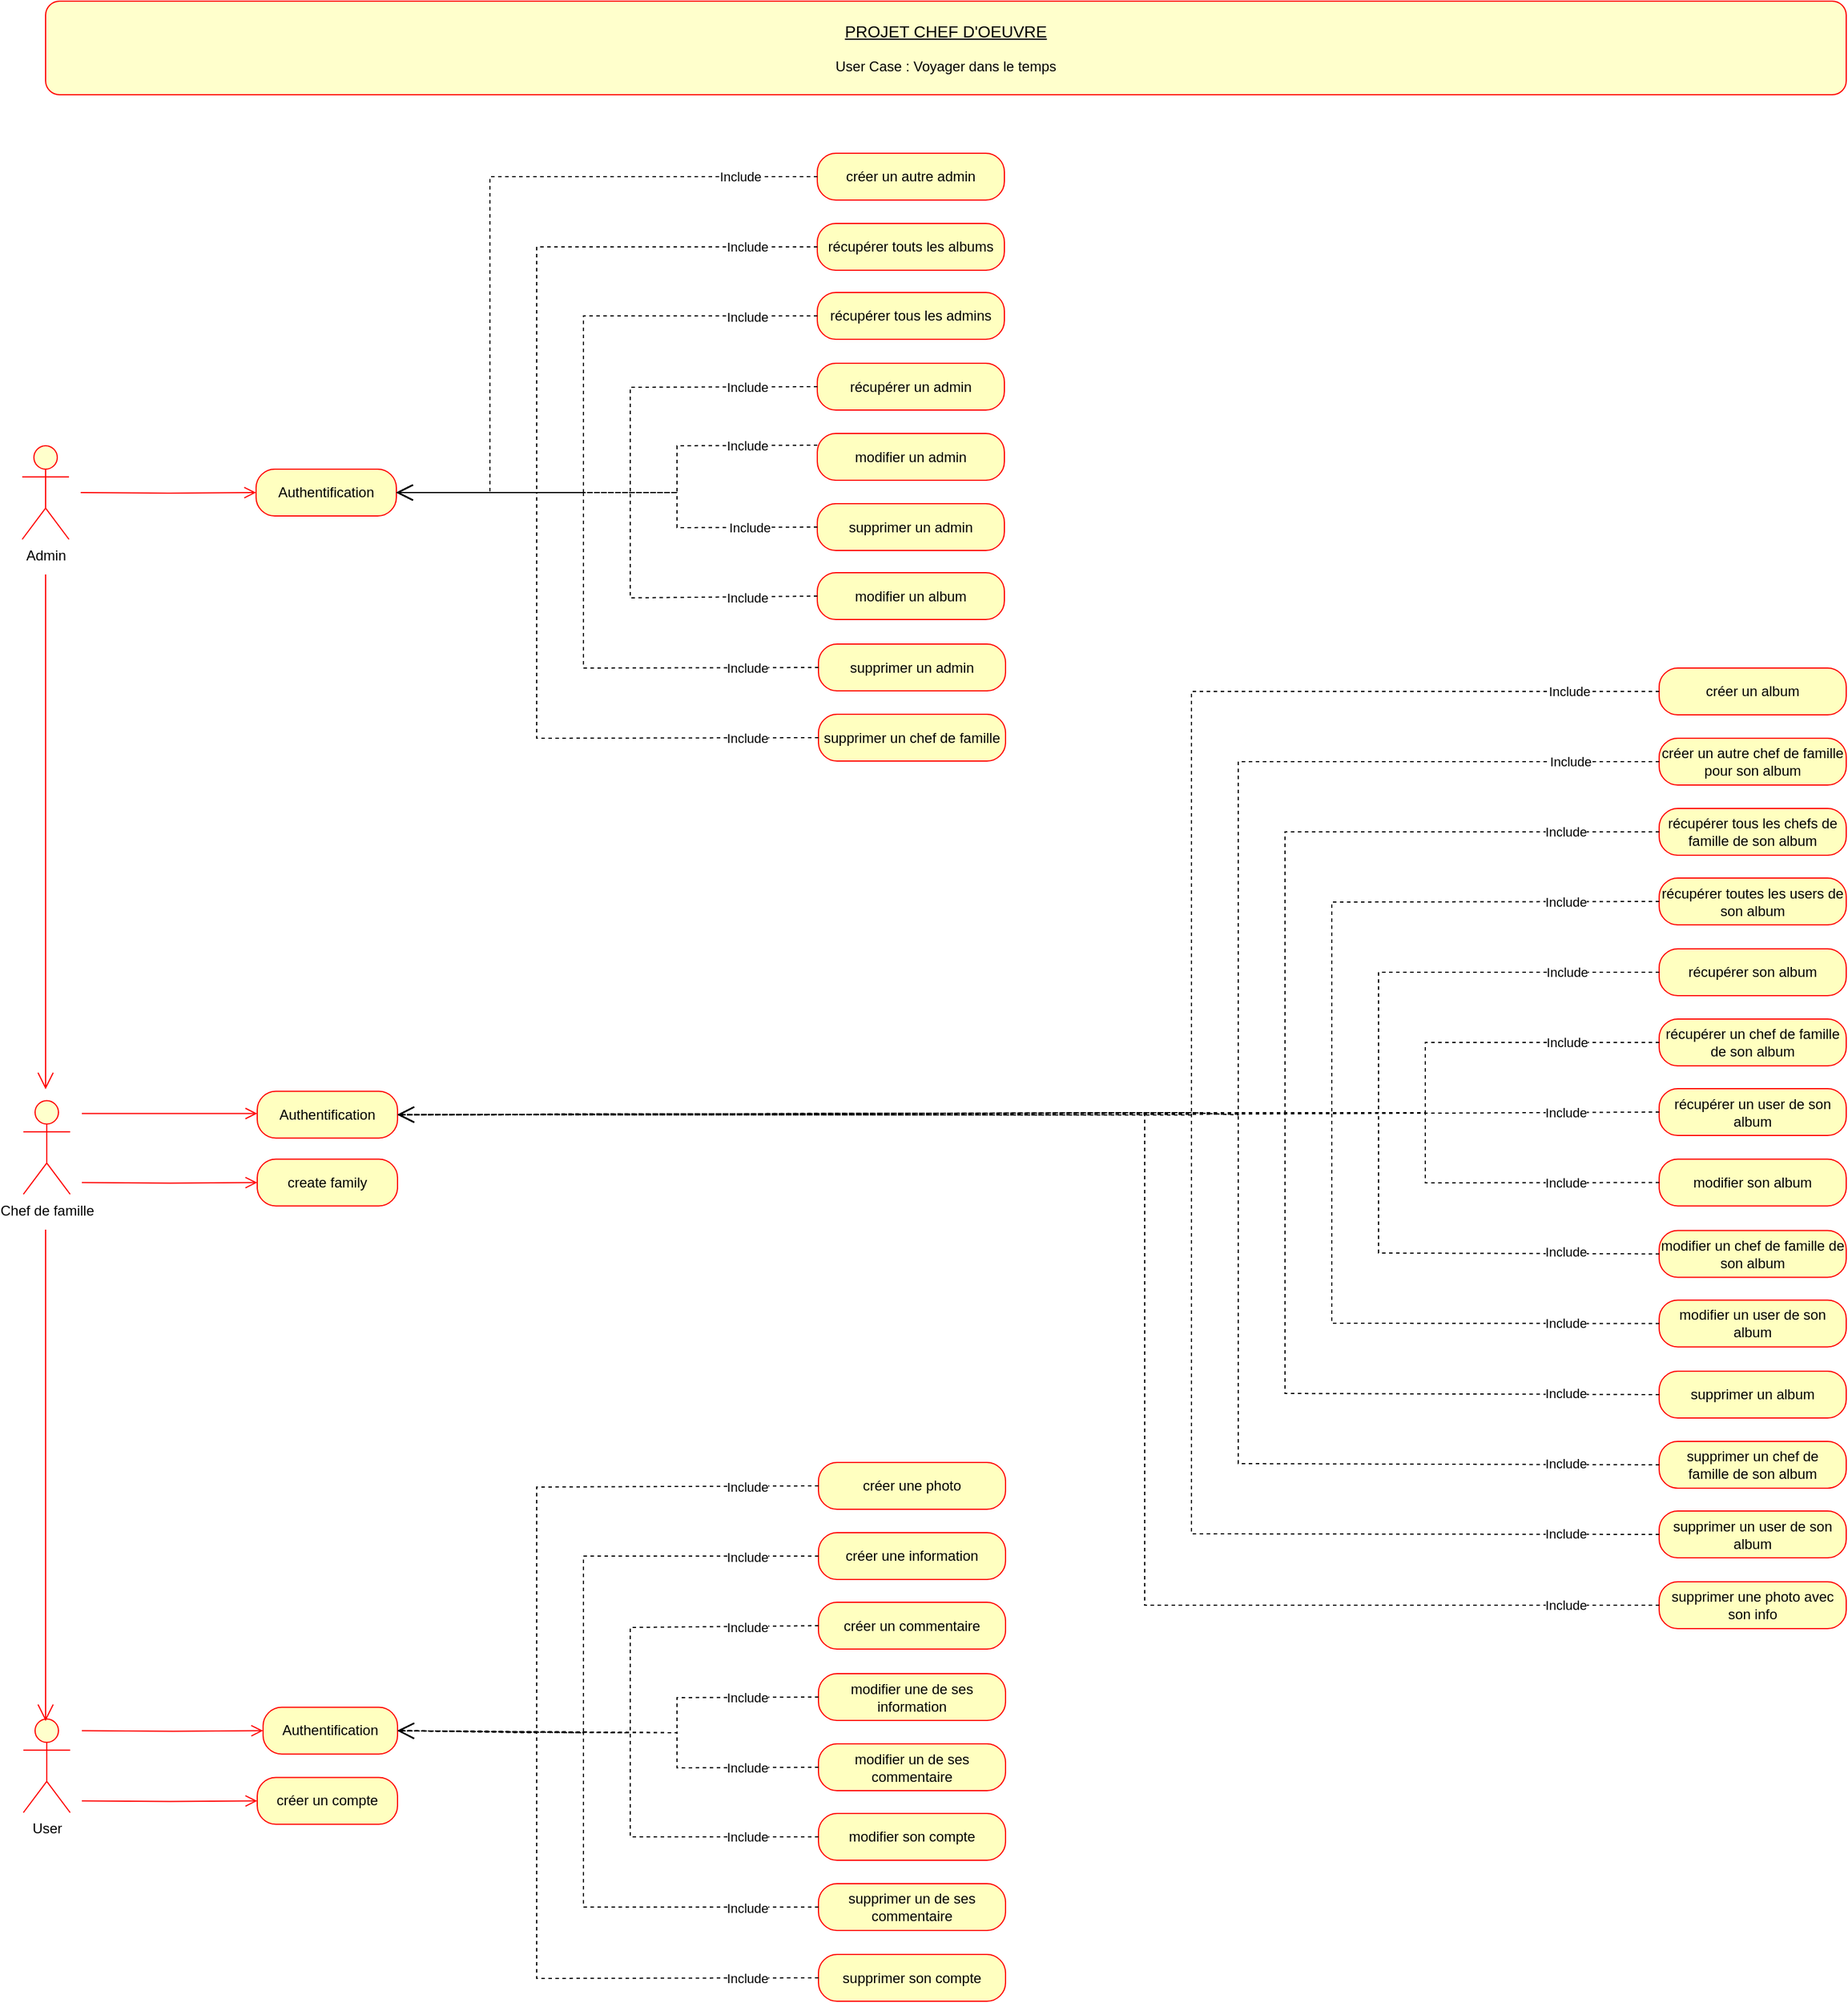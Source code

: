 <mxfile>
    <diagram id="FPg8xti8AjxyGfMuAJCn" name="Page-1">
        <mxGraphModel dx="4810" dy="2165" grid="1" gridSize="10" guides="1" tooltips="1" connect="1" arrows="1" fold="1" page="1" pageScale="1" pageWidth="850" pageHeight="1100" math="0" shadow="0">
            <root>
                <mxCell id="0"/>
                <mxCell id="1" parent="0"/>
                <mxCell id="2" value="Admin" style="shape=umlActor;verticalLabelPosition=bottom;verticalAlign=top;html=1;outlineConnect=0;strokeColor=#FF0000;fillColor=#FFFFCC;" parent="1" vertex="1">
                    <mxGeometry x="40" y="390" width="40" height="80" as="geometry"/>
                </mxCell>
                <mxCell id="3" value="Chef de famille" style="shape=umlActor;verticalLabelPosition=bottom;verticalAlign=top;html=1;outlineConnect=0;strokeColor=#FF0000;fillColor=#FFFFCC;" parent="1" vertex="1">
                    <mxGeometry x="41" y="949.75" width="40" height="80" as="geometry"/>
                </mxCell>
                <mxCell id="4" value="User" style="shape=umlActor;verticalLabelPosition=bottom;verticalAlign=top;html=1;outlineConnect=0;strokeColor=#FF0000;fillColor=#FFFFCC;" parent="1" vertex="1">
                    <mxGeometry x="41" y="1478.25" width="40" height="80" as="geometry"/>
                </mxCell>
                <mxCell id="5" value="&lt;font color=&quot;#000000&quot;&gt;&lt;u&gt;&lt;font style=&quot;font-size: 14px;&quot;&gt;PROJET CHEF D'OEUVRE&lt;br&gt;&lt;/font&gt;&lt;/u&gt;&lt;br&gt;User Case : Voyager dans le temps&lt;/font&gt;" style="rounded=1;whiteSpace=wrap;html=1;fillColor=#FFFFCC;strokeColor=#FF0000;" parent="1" vertex="1">
                    <mxGeometry x="60" y="10" width="1540" height="80" as="geometry"/>
                </mxCell>
                <mxCell id="6" value="" style="endArrow=open;endFill=1;endSize=12;html=1;rounded=0;fillColor=#FF0000;strokeColor=#FF0000;" parent="1" edge="1">
                    <mxGeometry width="160" relative="1" as="geometry">
                        <mxPoint x="60" y="500" as="sourcePoint"/>
                        <mxPoint x="60" y="940" as="targetPoint"/>
                    </mxGeometry>
                </mxCell>
                <mxCell id="7" value="" style="endArrow=open;endFill=1;endSize=12;html=1;rounded=0;fillColor=#FF0000;strokeColor=#FF0000;" parent="1" edge="1">
                    <mxGeometry width="160" relative="1" as="geometry">
                        <mxPoint x="60" y="1060" as="sourcePoint"/>
                        <mxPoint x="60" y="1480" as="targetPoint"/>
                    </mxGeometry>
                </mxCell>
                <mxCell id="8" value="Authentification" style="rounded=1;whiteSpace=wrap;html=1;arcSize=40;fontColor=#000000;fillColor=#ffffc0;strokeColor=#ff0000;" parent="1" vertex="1">
                    <mxGeometry x="240" y="410" width="120" height="40" as="geometry"/>
                </mxCell>
                <mxCell id="9" value="" style="edgeStyle=orthogonalEdgeStyle;html=1;verticalAlign=bottom;endArrow=open;endSize=8;strokeColor=#ff0000;rounded=0;entryX=0;entryY=0.5;entryDx=0;entryDy=0;" parent="1" target="8" edge="1">
                    <mxGeometry relative="1" as="geometry">
                        <mxPoint x="160" y="510" as="targetPoint"/>
                        <mxPoint x="90" y="430" as="sourcePoint"/>
                    </mxGeometry>
                </mxCell>
                <mxCell id="10" value="Authentification" style="rounded=1;whiteSpace=wrap;html=1;arcSize=40;fontColor=#000000;fillColor=#ffffc0;strokeColor=#ff0000;" parent="1" vertex="1">
                    <mxGeometry x="241" y="941.75" width="120" height="40" as="geometry"/>
                </mxCell>
                <mxCell id="11" value="" style="edgeStyle=orthogonalEdgeStyle;html=1;verticalAlign=bottom;endArrow=open;endSize=8;strokeColor=#ff0000;rounded=0;entryX=0;entryY=0.5;entryDx=0;entryDy=0;" parent="1" edge="1">
                    <mxGeometry relative="1" as="geometry">
                        <mxPoint x="241" y="960.75" as="targetPoint"/>
                        <mxPoint x="91" y="960.75" as="sourcePoint"/>
                    </mxGeometry>
                </mxCell>
                <mxCell id="12" value="Authentification" style="rounded=1;whiteSpace=wrap;html=1;arcSize=40;fontColor=#000000;fillColor=#ffffc0;strokeColor=#ff0000;" parent="1" vertex="1">
                    <mxGeometry x="246" y="1468.25" width="115" height="40" as="geometry"/>
                </mxCell>
                <mxCell id="13" value="" style="edgeStyle=orthogonalEdgeStyle;html=1;verticalAlign=bottom;endArrow=open;endSize=8;strokeColor=#ff0000;rounded=0;entryX=0;entryY=0.5;entryDx=0;entryDy=0;" parent="1" target="12" edge="1">
                    <mxGeometry relative="1" as="geometry">
                        <mxPoint x="161" y="1568.25" as="targetPoint"/>
                        <mxPoint x="91" y="1488.25" as="sourcePoint"/>
                    </mxGeometry>
                </mxCell>
                <mxCell id="14" value="create family" style="rounded=1;whiteSpace=wrap;html=1;arcSize=40;fontColor=#000000;fillColor=#ffffc0;strokeColor=#ff0000;" parent="1" vertex="1">
                    <mxGeometry x="241" y="999.75" width="120" height="40" as="geometry"/>
                </mxCell>
                <mxCell id="15" value="" style="edgeStyle=orthogonalEdgeStyle;html=1;verticalAlign=bottom;endArrow=open;endSize=8;strokeColor=#ff0000;rounded=0;entryX=0;entryY=0.5;entryDx=0;entryDy=0;" parent="1" target="14" edge="1">
                    <mxGeometry relative="1" as="geometry">
                        <mxPoint x="161" y="1099.75" as="targetPoint"/>
                        <mxPoint x="91" y="1019.75" as="sourcePoint"/>
                    </mxGeometry>
                </mxCell>
                <mxCell id="16" value="créer un compte" style="rounded=1;whiteSpace=wrap;html=1;arcSize=40;fontColor=#000000;fillColor=#ffffc0;strokeColor=#ff0000;" parent="1" vertex="1">
                    <mxGeometry x="241" y="1528.25" width="120" height="40" as="geometry"/>
                </mxCell>
                <mxCell id="17" value="" style="edgeStyle=orthogonalEdgeStyle;html=1;verticalAlign=bottom;endArrow=open;endSize=8;strokeColor=#ff0000;rounded=0;entryX=0;entryY=0.5;entryDx=0;entryDy=0;" parent="1" target="16" edge="1">
                    <mxGeometry relative="1" as="geometry">
                        <mxPoint x="161" y="1628.25" as="targetPoint"/>
                        <mxPoint x="91" y="1548.25" as="sourcePoint"/>
                    </mxGeometry>
                </mxCell>
                <mxCell id="18" value="récupérer touts les albums" style="rounded=1;whiteSpace=wrap;html=1;arcSize=40;fontColor=#000000;fillColor=#ffffc0;strokeColor=#ff0000;" parent="1" vertex="1">
                    <mxGeometry x="720" y="200" width="160" height="40" as="geometry"/>
                </mxCell>
                <mxCell id="19" value="récupérer tous les chefs de famille de son album" style="rounded=1;whiteSpace=wrap;html=1;arcSize=40;fontColor=#000000;fillColor=#ffffc0;strokeColor=#ff0000;" parent="1" vertex="1">
                    <mxGeometry x="1440" y="700" width="160" height="40" as="geometry"/>
                </mxCell>
                <mxCell id="20" value="modifier un chef de famille de son album" style="rounded=1;whiteSpace=wrap;html=1;arcSize=40;fontColor=#000000;fillColor=#ffffc0;strokeColor=#ff0000;" parent="1" vertex="1">
                    <mxGeometry x="1440" y="1060.75" width="160" height="40" as="geometry"/>
                </mxCell>
                <mxCell id="21" value="modifier un album" style="rounded=1;whiteSpace=wrap;html=1;arcSize=40;fontColor=#000000;fillColor=#ffffc0;strokeColor=#ff0000;" parent="1" vertex="1">
                    <mxGeometry x="720" y="498.5" width="160" height="40" as="geometry"/>
                </mxCell>
                <mxCell id="22" value="supprimer une photo avec son info" style="rounded=1;whiteSpace=wrap;html=1;arcSize=40;fontColor=#000000;fillColor=#ffffc0;strokeColor=#ff0000;" parent="1" vertex="1">
                    <mxGeometry x="1440" y="1361" width="160" height="40" as="geometry"/>
                </mxCell>
                <mxCell id="23" value="modifier son album" style="rounded=1;whiteSpace=wrap;html=1;arcSize=40;fontColor=#000000;fillColor=#ffffc0;strokeColor=#ff0000;" parent="1" vertex="1">
                    <mxGeometry x="1440" y="999.75" width="160" height="40" as="geometry"/>
                </mxCell>
                <mxCell id="24" value="créer un album" style="rounded=1;whiteSpace=wrap;html=1;arcSize=40;fontColor=#000000;fillColor=#ffffc0;strokeColor=#ff0000;" parent="1" vertex="1">
                    <mxGeometry x="1440" y="580" width="160" height="40" as="geometry"/>
                </mxCell>
                <mxCell id="25" value="modifier une de ses information" style="rounded=1;whiteSpace=wrap;html=1;arcSize=40;fontColor=#000000;fillColor=#ffffc0;strokeColor=#ff0000;" parent="1" vertex="1">
                    <mxGeometry x="721" y="1439.5" width="160" height="40" as="geometry"/>
                </mxCell>
                <mxCell id="26" value="supprimer un chef de famille&amp;nbsp;de son album" style="rounded=1;whiteSpace=wrap;html=1;arcSize=40;fontColor=#000000;fillColor=#ffffc0;strokeColor=#ff0000;" parent="1" vertex="1">
                    <mxGeometry x="1440" y="1241" width="160" height="40" as="geometry"/>
                </mxCell>
                <mxCell id="27" value="créer un autre chef de famille pour son album" style="rounded=1;whiteSpace=wrap;html=1;arcSize=40;fontColor=#000000;fillColor=#ffffc0;strokeColor=#ff0000;" parent="1" vertex="1">
                    <mxGeometry x="1440" y="640" width="160" height="40" as="geometry"/>
                </mxCell>
                <mxCell id="28" value="créer une photo" style="rounded=1;whiteSpace=wrap;html=1;arcSize=40;fontColor=#000000;fillColor=#ffffc0;strokeColor=#ff0000;" parent="1" vertex="1">
                    <mxGeometry x="721" y="1259" width="160" height="40" as="geometry"/>
                </mxCell>
                <mxCell id="29" value="créer une information" style="rounded=1;whiteSpace=wrap;html=1;arcSize=40;fontColor=#000000;fillColor=#ffffc0;strokeColor=#ff0000;" parent="1" vertex="1">
                    <mxGeometry x="721" y="1319" width="160" height="40" as="geometry"/>
                </mxCell>
                <mxCell id="30" value="créer un commentaire" style="rounded=1;whiteSpace=wrap;html=1;arcSize=40;fontColor=#000000;fillColor=#ffffc0;strokeColor=#ff0000;" parent="1" vertex="1">
                    <mxGeometry x="721" y="1378.5" width="160" height="40" as="geometry"/>
                </mxCell>
                <mxCell id="31" value="modifier un de ses commentaire" style="rounded=1;whiteSpace=wrap;html=1;arcSize=40;fontColor=#000000;fillColor=#ffffc0;strokeColor=#ff0000;" parent="1" vertex="1">
                    <mxGeometry x="721" y="1499.5" width="160" height="40" as="geometry"/>
                </mxCell>
                <mxCell id="32" value="modifier son compte" style="rounded=1;whiteSpace=wrap;html=1;arcSize=40;fontColor=#000000;fillColor=#ffffc0;strokeColor=#ff0000;" parent="1" vertex="1">
                    <mxGeometry x="721" y="1559" width="160" height="40" as="geometry"/>
                </mxCell>
                <mxCell id="33" value="supprimer un de ses commentaire" style="rounded=1;whiteSpace=wrap;html=1;arcSize=40;fontColor=#000000;fillColor=#ffffc0;strokeColor=#ff0000;" parent="1" vertex="1">
                    <mxGeometry x="721" y="1619" width="160" height="40" as="geometry"/>
                </mxCell>
                <mxCell id="34" value="supprimer son compte" style="rounded=1;whiteSpace=wrap;html=1;arcSize=40;fontColor=#000000;fillColor=#ffffc0;strokeColor=#ff0000;" parent="1" vertex="1">
                    <mxGeometry x="721" y="1679.5" width="160" height="40" as="geometry"/>
                </mxCell>
                <mxCell id="35" value="supprimer un chef de famille" style="rounded=1;whiteSpace=wrap;html=1;arcSize=40;fontColor=#000000;fillColor=#ffffc0;strokeColor=#ff0000;" parent="1" vertex="1">
                    <mxGeometry x="721" y="619.5" width="160" height="40" as="geometry"/>
                </mxCell>
                <mxCell id="36" value="créer un autre admin" style="rounded=1;whiteSpace=wrap;html=1;arcSize=40;fontColor=#000000;fillColor=#ffffc0;strokeColor=#ff0000;" parent="1" vertex="1">
                    <mxGeometry x="720" y="140" width="160" height="40" as="geometry"/>
                </mxCell>
                <mxCell id="37" value="supprimer un album" style="rounded=1;whiteSpace=wrap;html=1;arcSize=40;fontColor=#000000;fillColor=#ffffc0;strokeColor=#ff0000;" parent="1" vertex="1">
                    <mxGeometry x="1440" y="1181" width="160" height="40" as="geometry"/>
                </mxCell>
                <mxCell id="38" style="edgeStyle=orthogonalEdgeStyle;rounded=0;orthogonalLoop=1;jettySize=auto;html=1;exitX=0.5;exitY=1;exitDx=0;exitDy=0;" parent="1" source="5" target="5" edge="1">
                    <mxGeometry relative="1" as="geometry"/>
                </mxCell>
                <mxCell id="39" value="supprimer un admin" style="rounded=1;whiteSpace=wrap;html=1;arcSize=40;fontColor=#000000;fillColor=#ffffc0;strokeColor=#ff0000;" parent="1" vertex="1">
                    <mxGeometry x="721" y="559.5" width="160" height="40" as="geometry"/>
                </mxCell>
                <mxCell id="40" value="modifier un admin" style="rounded=1;whiteSpace=wrap;html=1;arcSize=40;fontColor=#000000;fillColor=#ffffc0;strokeColor=#ff0000;" parent="1" vertex="1">
                    <mxGeometry x="720" y="379.5" width="160" height="40" as="geometry"/>
                </mxCell>
                <mxCell id="41" value="récupérer tous les admins" style="rounded=1;whiteSpace=wrap;html=1;arcSize=40;fontColor=#000000;fillColor=#ffffc0;strokeColor=#ff0000;" parent="1" vertex="1">
                    <mxGeometry x="720" y="259" width="160" height="40" as="geometry"/>
                </mxCell>
                <mxCell id="42" value="récupérer un admin" style="rounded=1;whiteSpace=wrap;html=1;arcSize=40;fontColor=#000000;fillColor=#ffffc0;strokeColor=#ff0000;" parent="1" vertex="1">
                    <mxGeometry x="720" y="319.5" width="160" height="40" as="geometry"/>
                </mxCell>
                <mxCell id="43" value="récupérer son album" style="rounded=1;whiteSpace=wrap;html=1;arcSize=40;fontColor=#000000;fillColor=#ffffc0;strokeColor=#ff0000;" parent="1" vertex="1">
                    <mxGeometry x="1440" y="820" width="160" height="40" as="geometry"/>
                </mxCell>
                <mxCell id="44" value="récupérer un chef de famille de son album" style="rounded=1;whiteSpace=wrap;html=1;arcSize=40;fontColor=#000000;fillColor=#ffffc0;strokeColor=#ff0000;" parent="1" vertex="1">
                    <mxGeometry x="1440" y="880" width="160" height="40" as="geometry"/>
                </mxCell>
                <mxCell id="45" value="récupérer toutes les users de son album" style="rounded=1;whiteSpace=wrap;html=1;arcSize=40;fontColor=#000000;fillColor=#ffffc0;strokeColor=#ff0000;" parent="1" vertex="1">
                    <mxGeometry x="1440" y="759.5" width="160" height="40" as="geometry"/>
                </mxCell>
                <mxCell id="46" value="modifier un user&amp;nbsp;de son album" style="rounded=1;whiteSpace=wrap;html=1;arcSize=40;fontColor=#000000;fillColor=#ffffc0;strokeColor=#ff0000;" parent="1" vertex="1">
                    <mxGeometry x="1440" y="1120.25" width="160" height="40" as="geometry"/>
                </mxCell>
                <mxCell id="47" value="supprimer un user&amp;nbsp;de son album" style="rounded=1;whiteSpace=wrap;html=1;arcSize=40;fontColor=#000000;fillColor=#ffffc0;strokeColor=#ff0000;" parent="1" vertex="1">
                    <mxGeometry x="1440" y="1300.5" width="160" height="40" as="geometry"/>
                </mxCell>
                <mxCell id="48" value="récupérer un user de son album" style="rounded=1;whiteSpace=wrap;html=1;arcSize=40;fontColor=#000000;fillColor=#ffffc0;strokeColor=#ff0000;" parent="1" vertex="1">
                    <mxGeometry x="1440" y="939.5" width="160" height="40" as="geometry"/>
                </mxCell>
                <mxCell id="49" value="supprimer un admin" style="rounded=1;whiteSpace=wrap;html=1;arcSize=40;fontColor=#000000;fillColor=#ffffc0;strokeColor=#ff0000;" parent="1" vertex="1">
                    <mxGeometry x="720" y="439.5" width="160" height="40" as="geometry"/>
                </mxCell>
                <mxCell id="50" value="Include" style="endArrow=open;endSize=12;dashed=1;html=1;rounded=0;exitX=0;exitY=0.5;exitDx=0;exitDy=0;entryX=1;entryY=0.5;entryDx=0;entryDy=0;" parent="1" source="48" target="10" edge="1">
                    <mxGeometry x="-0.852" width="160" relative="1" as="geometry">
                        <mxPoint x="1130" y="1150" as="sourcePoint"/>
                        <mxPoint x="1290" y="1150" as="targetPoint"/>
                        <Array as="points">
                            <mxPoint x="910" y="962"/>
                        </Array>
                        <mxPoint as="offset"/>
                    </mxGeometry>
                </mxCell>
                <mxCell id="51" value="Include" style="endArrow=open;endSize=12;dashed=1;html=1;rounded=0;exitX=0;exitY=0.5;exitDx=0;exitDy=0;entryX=1;entryY=0.5;entryDx=0;entryDy=0;" parent="1" source="23" target="10" edge="1">
                    <mxGeometry x="-0.859" width="160" relative="1" as="geometry">
                        <mxPoint x="1450" y="970" as="sourcePoint"/>
                        <mxPoint x="371" y="972" as="targetPoint"/>
                        <Array as="points">
                            <mxPoint x="1240" y="1020"/>
                            <mxPoint x="1240" y="960"/>
                        </Array>
                        <mxPoint as="offset"/>
                    </mxGeometry>
                </mxCell>
                <mxCell id="52" value="Include" style="endArrow=open;endSize=12;dashed=1;html=1;rounded=0;exitX=0;exitY=0.5;exitDx=0;exitDy=0;entryX=1;entryY=0.5;entryDx=0;entryDy=0;" parent="1" source="20" target="10" edge="1">
                    <mxGeometry x="-0.866" y="-1" width="160" relative="1" as="geometry">
                        <mxPoint x="1450" y="1030" as="sourcePoint"/>
                        <mxPoint x="371" y="972" as="targetPoint"/>
                        <Array as="points">
                            <mxPoint x="1200" y="1080"/>
                            <mxPoint x="1200" y="960"/>
                        </Array>
                        <mxPoint as="offset"/>
                    </mxGeometry>
                </mxCell>
                <mxCell id="53" value="Include" style="endArrow=open;endSize=12;dashed=1;html=1;rounded=0;exitX=0;exitY=0.5;exitDx=0;exitDy=0;entryX=1;entryY=0.5;entryDx=0;entryDy=0;" parent="1" source="46" target="10" edge="1">
                    <mxGeometry x="-0.873" width="160" relative="1" as="geometry">
                        <mxPoint x="1460" y="1040" as="sourcePoint"/>
                        <mxPoint x="381" y="982" as="targetPoint"/>
                        <Array as="points">
                            <mxPoint x="1160" y="1140"/>
                            <mxPoint x="1160" y="960"/>
                        </Array>
                        <mxPoint as="offset"/>
                    </mxGeometry>
                </mxCell>
                <mxCell id="54" value="Include" style="endArrow=open;endSize=12;dashed=1;html=1;rounded=0;exitX=0;exitY=0.5;exitDx=0;exitDy=0;entryX=1;entryY=0.5;entryDx=0;entryDy=0;" parent="1" source="37" target="10" edge="1">
                    <mxGeometry x="-0.879" y="-1" width="160" relative="1" as="geometry">
                        <mxPoint x="1470" y="1050" as="sourcePoint"/>
                        <mxPoint x="391" y="992" as="targetPoint"/>
                        <Array as="points">
                            <mxPoint x="1120" y="1200"/>
                            <mxPoint x="1120" y="960"/>
                        </Array>
                        <mxPoint as="offset"/>
                    </mxGeometry>
                </mxCell>
                <mxCell id="55" value="Include" style="endArrow=open;endSize=12;dashed=1;html=1;rounded=0;entryX=1;entryY=0.5;entryDx=0;entryDy=0;exitX=0;exitY=0.5;exitDx=0;exitDy=0;" parent="1" source="26" target="10" edge="1">
                    <mxGeometry x="-0.884" y="-1" width="160" relative="1" as="geometry">
                        <mxPoint x="1420" y="1240" as="sourcePoint"/>
                        <mxPoint x="401" y="1204" as="targetPoint"/>
                        <Array as="points">
                            <mxPoint x="1080" y="1260"/>
                            <mxPoint x="1080" y="960"/>
                        </Array>
                        <mxPoint as="offset"/>
                    </mxGeometry>
                </mxCell>
                <mxCell id="56" value="Include" style="endArrow=open;endSize=12;dashed=1;html=1;rounded=0;entryX=1;entryY=0.5;entryDx=0;entryDy=0;exitX=0;exitY=0.5;exitDx=0;exitDy=0;" parent="1" source="47" target="10" edge="1">
                    <mxGeometry x="-0.889" width="160" relative="1" as="geometry">
                        <mxPoint x="1450" y="1271" as="sourcePoint"/>
                        <mxPoint x="371" y="972" as="targetPoint"/>
                        <Array as="points">
                            <mxPoint x="1040" y="1320"/>
                            <mxPoint x="1040" y="960"/>
                        </Array>
                        <mxPoint as="offset"/>
                    </mxGeometry>
                </mxCell>
                <mxCell id="57" value="Include" style="endArrow=open;endSize=12;dashed=1;html=1;rounded=0;entryX=1;entryY=0.5;entryDx=0;entryDy=0;exitX=0;exitY=0.5;exitDx=0;exitDy=0;" parent="1" source="22" target="10" edge="1">
                    <mxGeometry x="-0.893" width="160" relative="1" as="geometry">
                        <mxPoint x="1460" y="1281" as="sourcePoint"/>
                        <mxPoint x="381" y="982" as="targetPoint"/>
                        <Array as="points">
                            <mxPoint x="1000" y="1381"/>
                            <mxPoint x="1000" y="960"/>
                        </Array>
                        <mxPoint as="offset"/>
                    </mxGeometry>
                </mxCell>
                <mxCell id="58" value="Include" style="endArrow=open;endSize=12;dashed=1;html=1;rounded=0;exitX=0;exitY=0.5;exitDx=0;exitDy=0;entryX=1;entryY=0.5;entryDx=0;entryDy=0;" parent="1" source="44" target="10" edge="1">
                    <mxGeometry x="-0.86" width="160" relative="1" as="geometry">
                        <mxPoint x="1450" y="970" as="sourcePoint"/>
                        <mxPoint x="371" y="972" as="targetPoint"/>
                        <Array as="points">
                            <mxPoint x="1240" y="900"/>
                            <mxPoint x="1240" y="960"/>
                        </Array>
                        <mxPoint as="offset"/>
                    </mxGeometry>
                </mxCell>
                <mxCell id="59" value="Include" style="endArrow=open;endSize=12;dashed=1;html=1;rounded=0;exitX=0;exitY=0.5;exitDx=0;exitDy=0;entryX=1;entryY=0.5;entryDx=0;entryDy=0;" parent="1" source="43" target="10" edge="1">
                    <mxGeometry x="-0.867" width="160" relative="1" as="geometry">
                        <mxPoint x="1450" y="856" as="sourcePoint"/>
                        <mxPoint x="371" y="918" as="targetPoint"/>
                        <Array as="points">
                            <mxPoint x="1200" y="840"/>
                            <mxPoint x="1200" y="960"/>
                        </Array>
                        <mxPoint as="offset"/>
                    </mxGeometry>
                </mxCell>
                <mxCell id="60" value="Include" style="endArrow=open;endSize=12;dashed=1;html=1;rounded=0;exitX=0;exitY=0.5;exitDx=0;exitDy=0;entryX=1;entryY=0.5;entryDx=0;entryDy=0;" parent="1" source="45" target="10" edge="1">
                    <mxGeometry x="-0.873" width="160" relative="1" as="geometry">
                        <mxPoint x="1450" y="850" as="sourcePoint"/>
                        <mxPoint x="371" y="972" as="targetPoint"/>
                        <Array as="points">
                            <mxPoint x="1160" y="780"/>
                            <mxPoint x="1160" y="960"/>
                        </Array>
                        <mxPoint as="offset"/>
                    </mxGeometry>
                </mxCell>
                <mxCell id="61" value="Include" style="endArrow=open;endSize=12;dashed=1;html=1;rounded=0;exitX=0;exitY=0.5;exitDx=0;exitDy=0;entryX=1;entryY=0.5;entryDx=0;entryDy=0;" parent="1" source="19" target="10" edge="1">
                    <mxGeometry x="-0.879" width="160" relative="1" as="geometry">
                        <mxPoint x="1460" y="860" as="sourcePoint"/>
                        <mxPoint x="381" y="982" as="targetPoint"/>
                        <Array as="points">
                            <mxPoint x="1120" y="720"/>
                            <mxPoint x="1120" y="960"/>
                        </Array>
                        <mxPoint as="offset"/>
                    </mxGeometry>
                </mxCell>
                <mxCell id="63" value="Include" style="endArrow=open;endSize=12;dashed=1;html=1;rounded=0;exitX=0;exitY=0.5;exitDx=0;exitDy=0;entryX=1;entryY=0.5;entryDx=0;entryDy=0;" parent="1" source="27" target="10" edge="1">
                    <mxGeometry x="-0.889" width="160" relative="1" as="geometry">
                        <mxPoint x="1450" y="670" as="sourcePoint"/>
                        <mxPoint x="371" y="972" as="targetPoint"/>
                        <Array as="points">
                            <mxPoint x="1080" y="660"/>
                            <mxPoint x="1080" y="962"/>
                            <mxPoint x="1040" y="960"/>
                        </Array>
                        <mxPoint as="offset"/>
                    </mxGeometry>
                </mxCell>
                <mxCell id="64" value="Include" style="endArrow=open;endSize=12;dashed=1;html=1;rounded=0;exitX=0;exitY=0.5;exitDx=0;exitDy=0;entryX=1;entryY=0.5;entryDx=0;entryDy=0;" parent="1" source="24" target="10" edge="1">
                    <mxGeometry x="-0.893" width="160" relative="1" as="geometry">
                        <mxPoint x="1460" y="680" as="sourcePoint"/>
                        <mxPoint x="410" y="900" as="targetPoint"/>
                        <Array as="points">
                            <mxPoint x="1040" y="600"/>
                            <mxPoint x="1040" y="962"/>
                        </Array>
                        <mxPoint as="offset"/>
                    </mxGeometry>
                </mxCell>
                <mxCell id="65" value="Include" style="endArrow=open;endSize=12;dashed=1;html=1;rounded=0;exitX=0;exitY=0.25;exitDx=0;exitDy=0;entryX=1;entryY=0.5;entryDx=0;entryDy=0;" parent="1" source="40" target="8" edge="1">
                    <mxGeometry x="-0.7" width="160" relative="1" as="geometry">
                        <mxPoint x="1450" y="970" as="sourcePoint"/>
                        <mxPoint x="371" y="972" as="targetPoint"/>
                        <Array as="points">
                            <mxPoint x="600" y="390"/>
                            <mxPoint x="600" y="430"/>
                        </Array>
                        <mxPoint as="offset"/>
                    </mxGeometry>
                </mxCell>
                <mxCell id="66" value="Include" style="endArrow=open;endSize=12;dashed=1;html=1;rounded=0;exitX=0;exitY=0.5;exitDx=0;exitDy=0;" parent="1" source="42" edge="1">
                    <mxGeometry x="-0.733" width="160" relative="1" as="geometry">
                        <mxPoint x="730" y="400" as="sourcePoint"/>
                        <mxPoint x="360" y="430" as="targetPoint"/>
                        <Array as="points">
                            <mxPoint x="560" y="340"/>
                            <mxPoint x="560" y="430"/>
                        </Array>
                        <mxPoint as="offset"/>
                    </mxGeometry>
                </mxCell>
                <mxCell id="67" value="Include" style="endArrow=open;endSize=12;dashed=1;html=1;rounded=0;exitX=0;exitY=0.5;exitDx=0;exitDy=0;entryX=1;entryY=0.5;entryDx=0;entryDy=0;" parent="1" source="41" target="8" edge="1">
                    <mxGeometry x="-0.765" y="1" width="160" relative="1" as="geometry">
                        <mxPoint x="730" y="350" as="sourcePoint"/>
                        <mxPoint x="370" y="440" as="targetPoint"/>
                        <Array as="points">
                            <mxPoint x="520" y="279"/>
                            <mxPoint x="520" y="430"/>
                        </Array>
                        <mxPoint as="offset"/>
                    </mxGeometry>
                </mxCell>
                <mxCell id="68" value="Include" style="endArrow=open;endSize=12;dashed=1;html=1;rounded=0;exitX=0;exitY=0.5;exitDx=0;exitDy=0;entryX=1;entryY=0.5;entryDx=0;entryDy=0;" parent="1" source="36" target="8" edge="1">
                    <mxGeometry x="-0.789" width="160" relative="1" as="geometry">
                        <mxPoint x="730" y="289" as="sourcePoint"/>
                        <mxPoint x="370" y="460" as="targetPoint"/>
                        <Array as="points">
                            <mxPoint x="440" y="160"/>
                            <mxPoint x="440" y="430"/>
                        </Array>
                        <mxPoint as="offset"/>
                    </mxGeometry>
                </mxCell>
                <mxCell id="69" value="Include" style="endArrow=open;endSize=12;dashed=1;html=1;rounded=0;exitX=0;exitY=0.5;exitDx=0;exitDy=0;entryX=1;entryY=0.5;entryDx=0;entryDy=0;" parent="1" source="49" target="8" edge="1">
                    <mxGeometry x="-0.7" width="160" relative="1" as="geometry">
                        <mxPoint x="730" y="400" as="sourcePoint"/>
                        <mxPoint x="370" y="440" as="targetPoint"/>
                        <Array as="points">
                            <mxPoint x="600" y="460"/>
                            <mxPoint x="600" y="430"/>
                        </Array>
                        <mxPoint as="offset"/>
                    </mxGeometry>
                </mxCell>
                <mxCell id="70" value="Include" style="endArrow=open;endSize=12;dashed=1;html=1;rounded=0;exitX=0;exitY=0.5;exitDx=0;exitDy=0;entryX=1;entryY=0.5;entryDx=0;entryDy=0;" parent="1" source="21" target="8" edge="1">
                    <mxGeometry x="-0.733" y="1" width="160" relative="1" as="geometry">
                        <mxPoint x="730" y="470" as="sourcePoint"/>
                        <mxPoint x="370" y="440" as="targetPoint"/>
                        <Array as="points">
                            <mxPoint x="560" y="520"/>
                            <mxPoint x="560" y="430"/>
                        </Array>
                        <mxPoint as="offset"/>
                    </mxGeometry>
                </mxCell>
                <mxCell id="71" value="Include" style="endArrow=open;endSize=12;dashed=1;html=1;rounded=0;entryX=1;entryY=0.5;entryDx=0;entryDy=0;exitX=0;exitY=0.5;exitDx=0;exitDy=0;" parent="1" source="39" target="8" edge="1">
                    <mxGeometry x="-0.761" width="160" relative="1" as="geometry">
                        <mxPoint x="700" y="600" as="sourcePoint"/>
                        <mxPoint x="370" y="440" as="targetPoint"/>
                        <Array as="points">
                            <mxPoint x="520" y="580"/>
                            <mxPoint x="520" y="430"/>
                        </Array>
                        <mxPoint as="offset"/>
                    </mxGeometry>
                </mxCell>
                <mxCell id="72" value="Include" style="endArrow=open;endSize=12;dashed=1;html=1;rounded=0;entryX=1;entryY=0.5;entryDx=0;entryDy=0;exitX=0;exitY=0.5;exitDx=0;exitDy=0;" parent="1" source="35" target="8" edge="1">
                    <mxGeometry x="-0.786" width="160" relative="1" as="geometry">
                        <mxPoint x="731" y="590" as="sourcePoint"/>
                        <mxPoint x="370" y="440" as="targetPoint"/>
                        <Array as="points">
                            <mxPoint x="480" y="640"/>
                            <mxPoint x="480" y="430"/>
                        </Array>
                        <mxPoint as="offset"/>
                    </mxGeometry>
                </mxCell>
                <mxCell id="73" value="Include" style="endArrow=open;endSize=12;dashed=1;html=1;rounded=0;entryX=1;entryY=0.5;entryDx=0;entryDy=0;exitX=0;exitY=0.5;exitDx=0;exitDy=0;" parent="1" source="25" target="12" edge="1">
                    <mxGeometry x="-0.687" width="160" relative="1" as="geometry">
                        <mxPoint x="690" y="1480" as="sourcePoint"/>
                        <mxPoint x="371" y="972" as="targetPoint"/>
                        <Array as="points">
                            <mxPoint x="600" y="1460"/>
                            <mxPoint x="600" y="1490"/>
                        </Array>
                        <mxPoint as="offset"/>
                    </mxGeometry>
                </mxCell>
                <mxCell id="74" value="Include" style="endArrow=open;endSize=12;dashed=1;html=1;rounded=0;entryX=1;entryY=0.5;entryDx=0;entryDy=0;exitX=0;exitY=0.5;exitDx=0;exitDy=0;" parent="1" source="30" target="12" edge="1">
                    <mxGeometry x="-0.729" y="1" width="160" relative="1" as="geometry">
                        <mxPoint x="731" y="1470" as="sourcePoint"/>
                        <mxPoint x="371" y="1498" as="targetPoint"/>
                        <Array as="points">
                            <mxPoint x="560" y="1400"/>
                            <mxPoint x="560" y="1490"/>
                        </Array>
                        <mxPoint as="offset"/>
                    </mxGeometry>
                </mxCell>
                <mxCell id="75" value="Include" style="endArrow=open;endSize=12;dashed=1;html=1;rounded=0;entryX=1;entryY=0.5;entryDx=0;entryDy=0;exitX=0;exitY=0.5;exitDx=0;exitDy=0;" parent="1" source="29" target="12" edge="1">
                    <mxGeometry x="-0.761" y="1" width="160" relative="1" as="geometry">
                        <mxPoint x="731" y="1409" as="sourcePoint"/>
                        <mxPoint x="371" y="1498" as="targetPoint"/>
                        <Array as="points">
                            <mxPoint x="520" y="1339"/>
                            <mxPoint x="520" y="1490"/>
                        </Array>
                        <mxPoint as="offset"/>
                    </mxGeometry>
                </mxCell>
                <mxCell id="76" value="Include" style="endArrow=open;endSize=12;dashed=1;html=1;rounded=0;exitX=0;exitY=0.5;exitDx=0;exitDy=0;entryX=1;entryY=0.5;entryDx=0;entryDy=0;" parent="1" source="28" target="12" edge="1">
                    <mxGeometry x="-0.786" y="1" width="160" relative="1" as="geometry">
                        <mxPoint x="731" y="1349" as="sourcePoint"/>
                        <mxPoint x="370" y="1498" as="targetPoint"/>
                        <Array as="points">
                            <mxPoint x="480" y="1280"/>
                            <mxPoint x="480" y="1490"/>
                        </Array>
                        <mxPoint as="offset"/>
                    </mxGeometry>
                </mxCell>
                <mxCell id="77" value="Include" style="endArrow=open;endSize=12;dashed=1;html=1;rounded=0;entryX=1;entryY=0.5;entryDx=0;entryDy=0;exitX=0;exitY=0.5;exitDx=0;exitDy=0;" parent="1" source="31" target="12" edge="1">
                    <mxGeometry x="-0.687" width="160" relative="1" as="geometry">
                        <mxPoint x="731" y="1470" as="sourcePoint"/>
                        <mxPoint x="371" y="1498" as="targetPoint"/>
                        <Array as="points">
                            <mxPoint x="600" y="1520"/>
                            <mxPoint x="600" y="1490"/>
                        </Array>
                        <mxPoint as="offset"/>
                    </mxGeometry>
                </mxCell>
                <mxCell id="78" value="Include" style="endArrow=open;endSize=12;dashed=1;html=1;rounded=0;entryX=1;entryY=0.5;entryDx=0;entryDy=0;exitX=0;exitY=0.5;exitDx=0;exitDy=0;" parent="1" source="32" target="12" edge="1">
                    <mxGeometry x="-0.728" width="160" relative="1" as="geometry">
                        <mxPoint x="731" y="1530" as="sourcePoint"/>
                        <mxPoint x="371" y="1498" as="targetPoint"/>
                        <Array as="points">
                            <mxPoint x="560" y="1579"/>
                            <mxPoint x="560" y="1490"/>
                        </Array>
                        <mxPoint as="offset"/>
                    </mxGeometry>
                </mxCell>
                <mxCell id="79" value="Include" style="endArrow=open;endSize=12;dashed=1;html=1;rounded=0;entryX=1;entryY=0.5;entryDx=0;entryDy=0;exitX=0;exitY=0.5;exitDx=0;exitDy=0;" parent="1" source="33" target="12" edge="1">
                    <mxGeometry x="-0.76" y="1" width="160" relative="1" as="geometry">
                        <mxPoint x="731" y="1589" as="sourcePoint"/>
                        <mxPoint x="371" y="1498" as="targetPoint"/>
                        <Array as="points">
                            <mxPoint x="520" y="1639"/>
                            <mxPoint x="520" y="1490"/>
                        </Array>
                        <mxPoint as="offset"/>
                    </mxGeometry>
                </mxCell>
                <mxCell id="80" value="Include" style="endArrow=open;endSize=12;dashed=1;html=1;rounded=0;entryX=1;entryY=0.5;entryDx=0;entryDy=0;exitX=0;exitY=0.5;exitDx=0;exitDy=0;" parent="1" source="34" target="12" edge="1">
                    <mxGeometry x="-0.786" width="160" relative="1" as="geometry">
                        <mxPoint x="731" y="1649" as="sourcePoint"/>
                        <mxPoint x="371" y="1498" as="targetPoint"/>
                        <Array as="points">
                            <mxPoint x="480" y="1700"/>
                            <mxPoint x="480" y="1490"/>
                        </Array>
                        <mxPoint as="offset"/>
                    </mxGeometry>
                </mxCell>
                <mxCell id="81" value="Include" style="endArrow=open;endSize=12;dashed=1;html=1;rounded=0;exitX=0;exitY=0.5;exitDx=0;exitDy=0;entryX=1;entryY=0.5;entryDx=0;entryDy=0;" edge="1" parent="1" source="18" target="8">
                    <mxGeometry x="-0.789" width="160" relative="1" as="geometry">
                        <mxPoint x="730" y="170" as="sourcePoint"/>
                        <mxPoint x="380" y="470" as="targetPoint"/>
                        <Array as="points">
                            <mxPoint x="480" y="220"/>
                            <mxPoint x="480" y="430"/>
                        </Array>
                        <mxPoint as="offset"/>
                    </mxGeometry>
                </mxCell>
            </root>
        </mxGraphModel>
    </diagram>
</mxfile>
